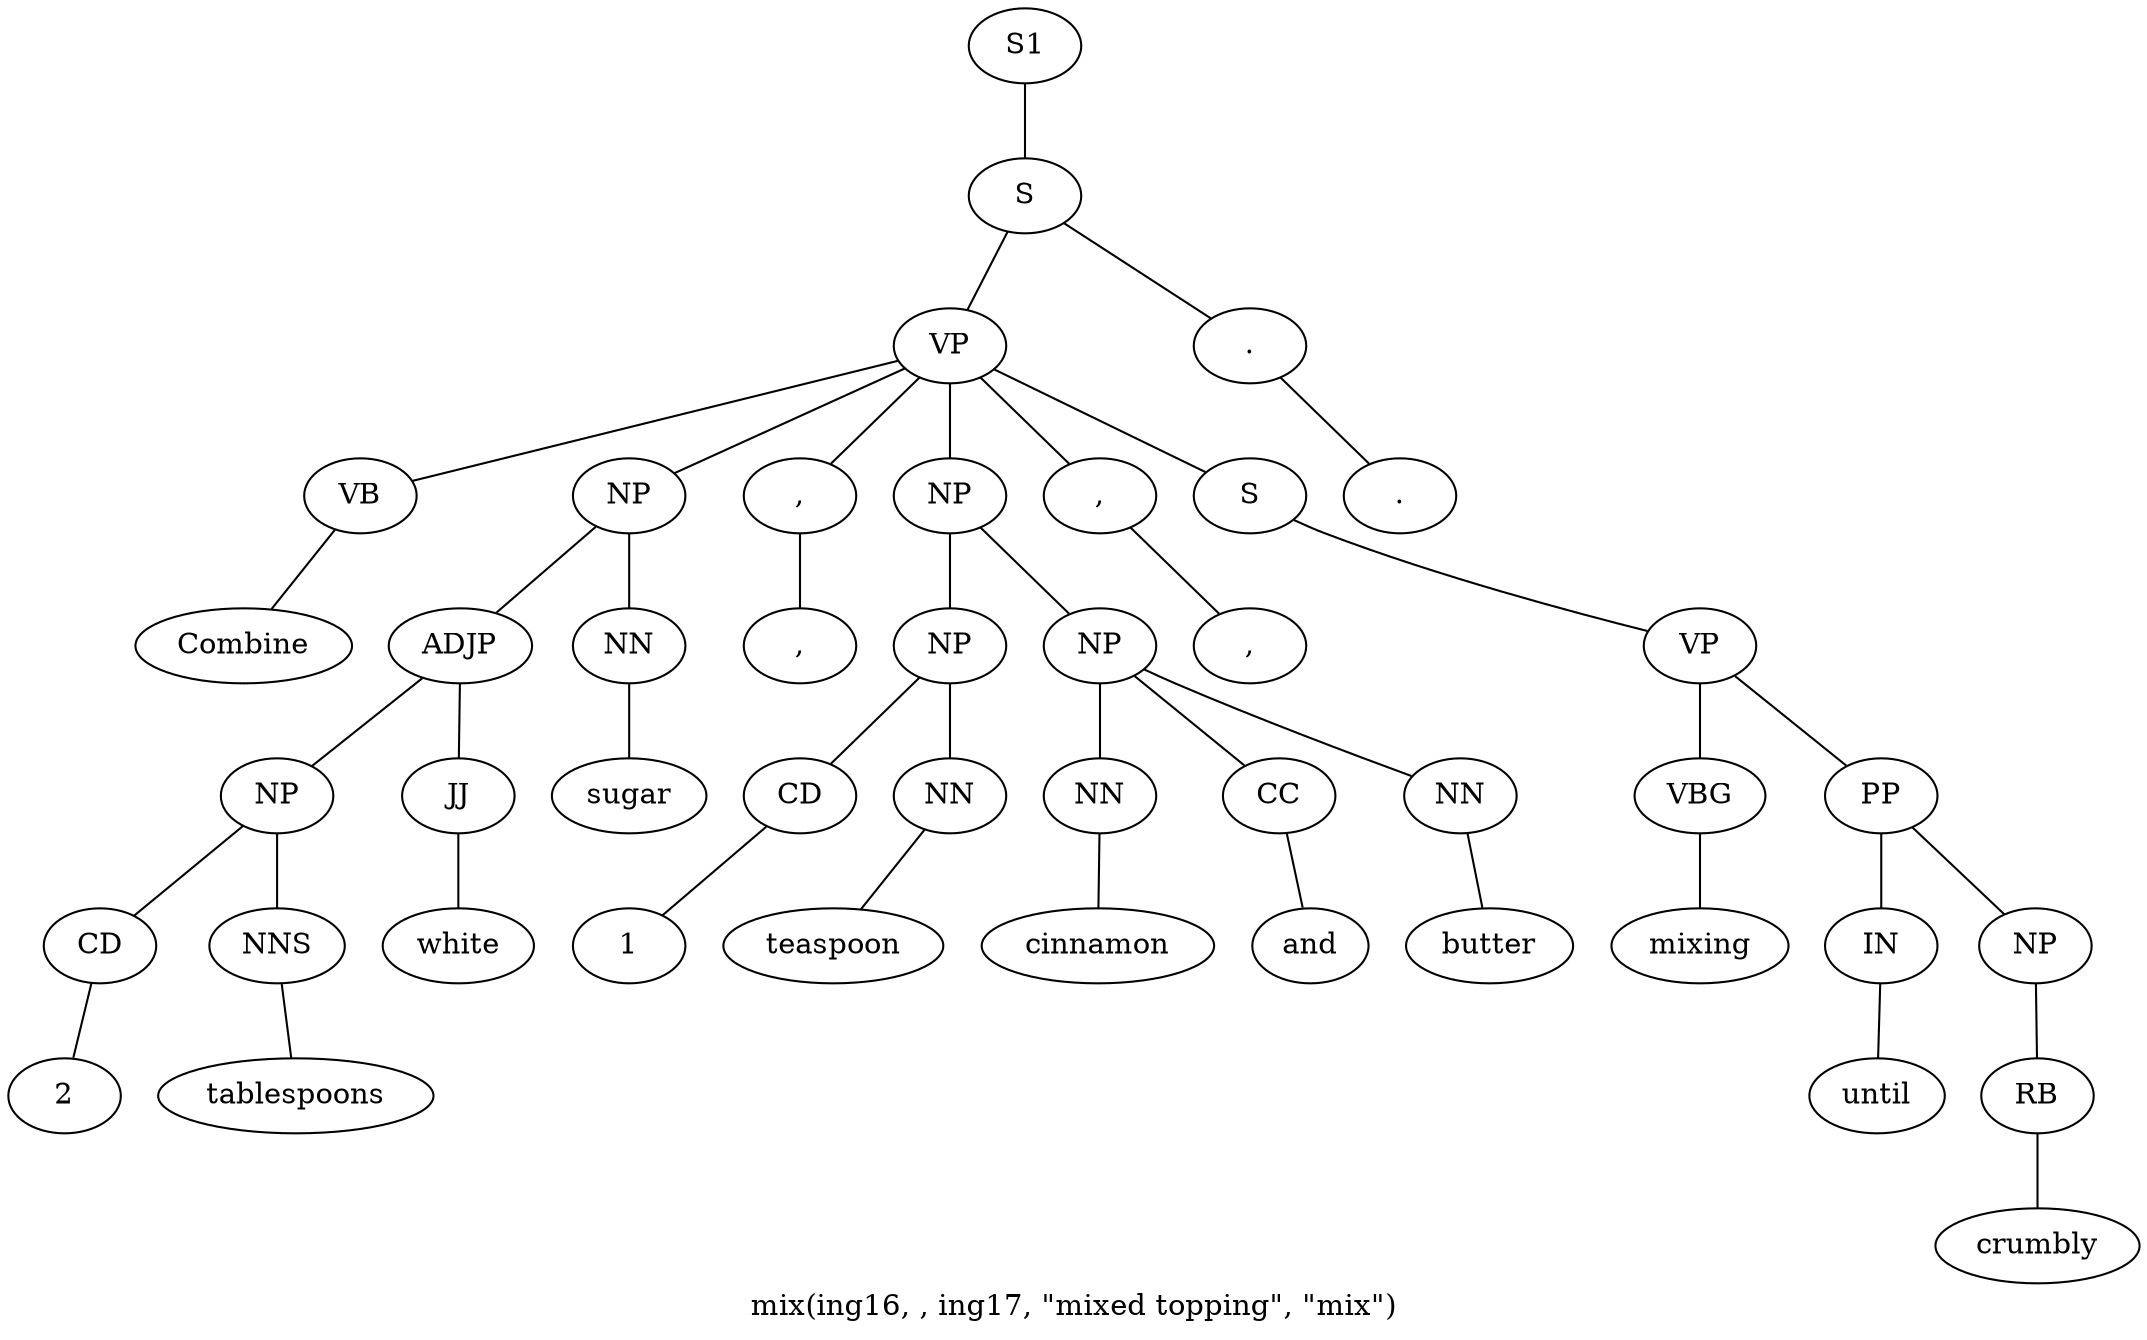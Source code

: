 graph SyntaxGraph {
	label = "mix(ing16, , ing17, \"mixed topping\", \"mix\")";
	Node0 [label="S1"];
	Node1 [label="S"];
	Node2 [label="VP"];
	Node3 [label="VB"];
	Node4 [label="Combine"];
	Node5 [label="NP"];
	Node6 [label="ADJP"];
	Node7 [label="NP"];
	Node8 [label="CD"];
	Node9 [label="2"];
	Node10 [label="NNS"];
	Node11 [label="tablespoons"];
	Node12 [label="JJ"];
	Node13 [label="white"];
	Node14 [label="NN"];
	Node15 [label="sugar"];
	Node16 [label=","];
	Node17 [label=","];
	Node18 [label="NP"];
	Node19 [label="NP"];
	Node20 [label="CD"];
	Node21 [label="1"];
	Node22 [label="NN"];
	Node23 [label="teaspoon"];
	Node24 [label="NP"];
	Node25 [label="NN"];
	Node26 [label="cinnamon"];
	Node27 [label="CC"];
	Node28 [label="and"];
	Node29 [label="NN"];
	Node30 [label="butter"];
	Node31 [label=","];
	Node32 [label=","];
	Node33 [label="S"];
	Node34 [label="VP"];
	Node35 [label="VBG"];
	Node36 [label="mixing"];
	Node37 [label="PP"];
	Node38 [label="IN"];
	Node39 [label="until"];
	Node40 [label="NP"];
	Node41 [label="RB"];
	Node42 [label="crumbly"];
	Node43 [label="."];
	Node44 [label="."];

	Node0 -- Node1;
	Node1 -- Node2;
	Node1 -- Node43;
	Node2 -- Node3;
	Node2 -- Node5;
	Node2 -- Node16;
	Node2 -- Node18;
	Node2 -- Node31;
	Node2 -- Node33;
	Node3 -- Node4;
	Node5 -- Node6;
	Node5 -- Node14;
	Node6 -- Node7;
	Node6 -- Node12;
	Node7 -- Node8;
	Node7 -- Node10;
	Node8 -- Node9;
	Node10 -- Node11;
	Node12 -- Node13;
	Node14 -- Node15;
	Node16 -- Node17;
	Node18 -- Node19;
	Node18 -- Node24;
	Node19 -- Node20;
	Node19 -- Node22;
	Node20 -- Node21;
	Node22 -- Node23;
	Node24 -- Node25;
	Node24 -- Node27;
	Node24 -- Node29;
	Node25 -- Node26;
	Node27 -- Node28;
	Node29 -- Node30;
	Node31 -- Node32;
	Node33 -- Node34;
	Node34 -- Node35;
	Node34 -- Node37;
	Node35 -- Node36;
	Node37 -- Node38;
	Node37 -- Node40;
	Node38 -- Node39;
	Node40 -- Node41;
	Node41 -- Node42;
	Node43 -- Node44;
}